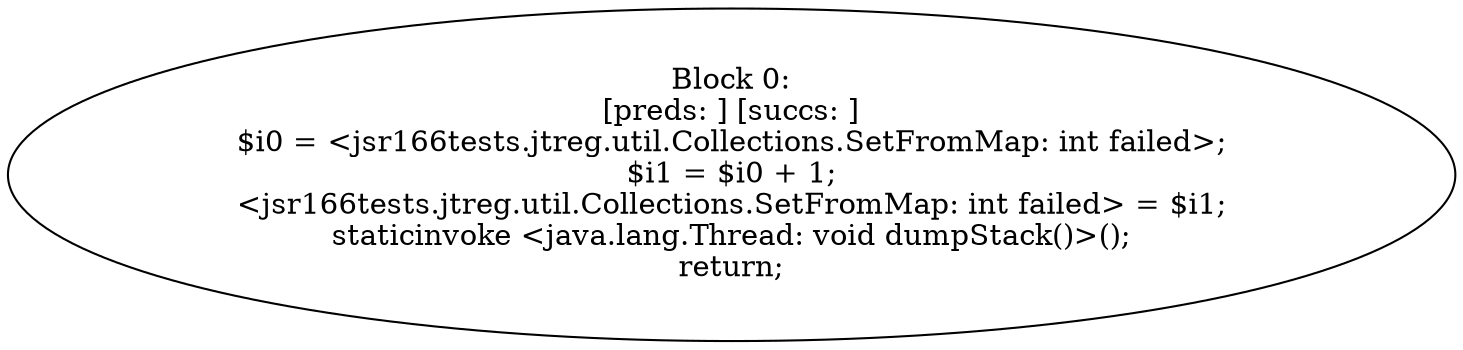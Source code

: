 digraph "unitGraph" {
    "Block 0:
[preds: ] [succs: ]
$i0 = <jsr166tests.jtreg.util.Collections.SetFromMap: int failed>;
$i1 = $i0 + 1;
<jsr166tests.jtreg.util.Collections.SetFromMap: int failed> = $i1;
staticinvoke <java.lang.Thread: void dumpStack()>();
return;
"
}
